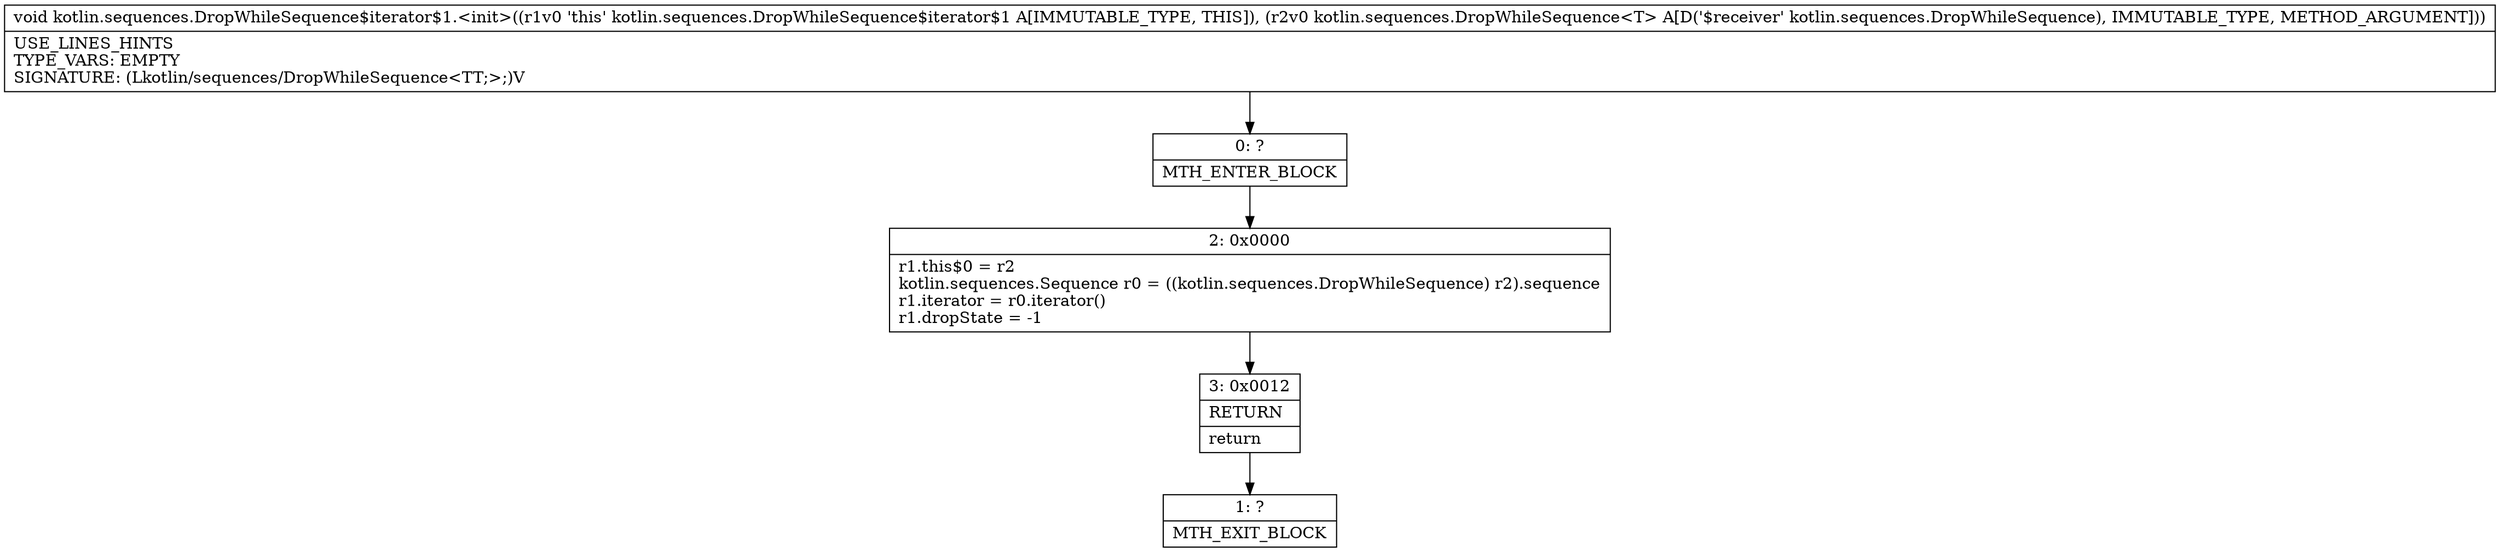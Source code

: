 digraph "CFG forkotlin.sequences.DropWhileSequence$iterator$1.\<init\>(Lkotlin\/sequences\/DropWhileSequence;)V" {
Node_0 [shape=record,label="{0\:\ ?|MTH_ENTER_BLOCK\l}"];
Node_2 [shape=record,label="{2\:\ 0x0000|r1.this$0 = r2\lkotlin.sequences.Sequence r0 = ((kotlin.sequences.DropWhileSequence) r2).sequence\lr1.iterator = r0.iterator()\lr1.dropState = \-1\l}"];
Node_3 [shape=record,label="{3\:\ 0x0012|RETURN\l|return\l}"];
Node_1 [shape=record,label="{1\:\ ?|MTH_EXIT_BLOCK\l}"];
MethodNode[shape=record,label="{void kotlin.sequences.DropWhileSequence$iterator$1.\<init\>((r1v0 'this' kotlin.sequences.DropWhileSequence$iterator$1 A[IMMUTABLE_TYPE, THIS]), (r2v0 kotlin.sequences.DropWhileSequence\<T\> A[D('$receiver' kotlin.sequences.DropWhileSequence), IMMUTABLE_TYPE, METHOD_ARGUMENT]))  | USE_LINES_HINTS\lTYPE_VARS: EMPTY\lSIGNATURE: (Lkotlin\/sequences\/DropWhileSequence\<TT;\>;)V\l}"];
MethodNode -> Node_0;Node_0 -> Node_2;
Node_2 -> Node_3;
Node_3 -> Node_1;
}

